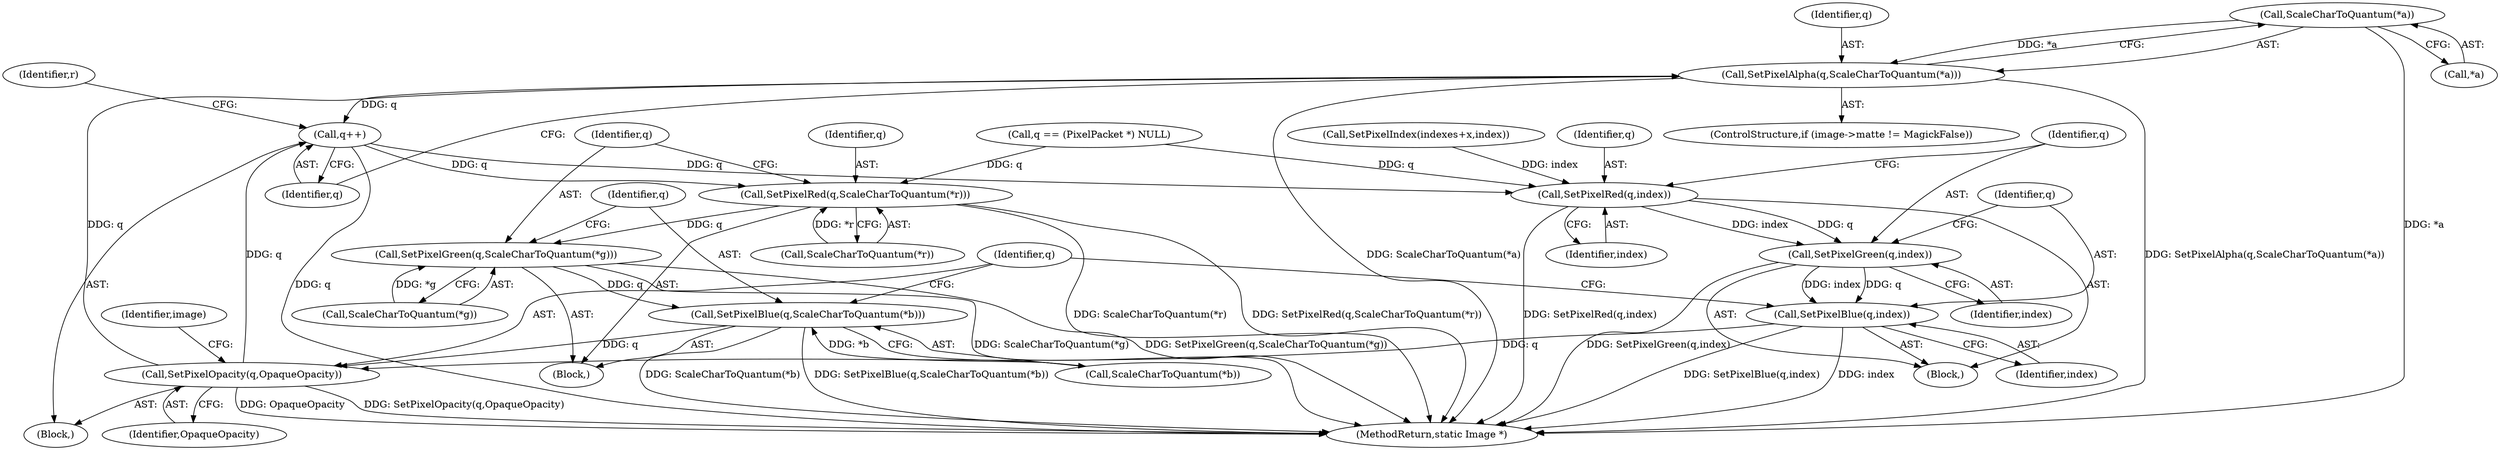 digraph "0_ImageMagick_f6e9d0d9955e85bdd7540b251cd50d598dacc5e6_19@pointer" {
"1001167" [label="(Call,ScaleCharToQuantum(*a))"];
"1001165" [label="(Call,SetPixelAlpha(q,ScaleCharToQuantum(*a)))"];
"1001170" [label="(Call,q++)"];
"1001120" [label="(Call,SetPixelRed(q,ScaleCharToQuantum(*r)))"];
"1001125" [label="(Call,SetPixelGreen(q,ScaleCharToQuantum(*g)))"];
"1001130" [label="(Call,SetPixelBlue(q,ScaleCharToQuantum(*b)))"];
"1001156" [label="(Call,SetPixelOpacity(q,OpaqueOpacity))"];
"1001147" [label="(Call,SetPixelRed(q,index))"];
"1001150" [label="(Call,SetPixelGreen(q,index))"];
"1001153" [label="(Call,SetPixelBlue(q,index))"];
"1001132" [label="(Call,ScaleCharToQuantum(*b))"];
"1001112" [label="(Block,)"];
"1001151" [label="(Identifier,q)"];
"1001171" [label="(Identifier,q)"];
"1001165" [label="(Call,SetPixelAlpha(q,ScaleCharToQuantum(*a)))"];
"1001173" [label="(Identifier,r)"];
"1001122" [label="(Call,ScaleCharToQuantum(*r))"];
"1001125" [label="(Call,SetPixelGreen(q,ScaleCharToQuantum(*g)))"];
"1001155" [label="(Identifier,index)"];
"1001130" [label="(Call,SetPixelBlue(q,ScaleCharToQuantum(*b)))"];
"1001121" [label="(Identifier,q)"];
"1001120" [label="(Call,SetPixelRed(q,ScaleCharToQuantum(*r)))"];
"1001158" [label="(Identifier,OpaqueOpacity)"];
"1001159" [label="(ControlStructure,if (image->matte != MagickFalse))"];
"1001152" [label="(Identifier,index)"];
"1001229" [label="(MethodReturn,static Image *)"];
"1001167" [label="(Call,ScaleCharToQuantum(*a))"];
"1001162" [label="(Identifier,image)"];
"1001147" [label="(Call,SetPixelRed(q,index))"];
"1001131" [label="(Identifier,q)"];
"1001142" [label="(Call,SetPixelIndex(indexes+x,index))"];
"1001150" [label="(Call,SetPixelGreen(q,index))"];
"1001148" [label="(Identifier,q)"];
"1001153" [label="(Call,SetPixelBlue(q,index))"];
"1001119" [label="(Block,)"];
"1001127" [label="(Call,ScaleCharToQuantum(*g))"];
"1001166" [label="(Identifier,q)"];
"1001168" [label="(Call,*a)"];
"1001126" [label="(Identifier,q)"];
"1001170" [label="(Call,q++)"];
"1001149" [label="(Identifier,index)"];
"1001136" [label="(Block,)"];
"1001156" [label="(Call,SetPixelOpacity(q,OpaqueOpacity))"];
"1000943" [label="(Call,q == (PixelPacket *) NULL)"];
"1001154" [label="(Identifier,q)"];
"1001157" [label="(Identifier,q)"];
"1001167" -> "1001165"  [label="AST: "];
"1001167" -> "1001168"  [label="CFG: "];
"1001168" -> "1001167"  [label="AST: "];
"1001165" -> "1001167"  [label="CFG: "];
"1001167" -> "1001229"  [label="DDG: *a"];
"1001167" -> "1001165"  [label="DDG: *a"];
"1001165" -> "1001159"  [label="AST: "];
"1001166" -> "1001165"  [label="AST: "];
"1001171" -> "1001165"  [label="CFG: "];
"1001165" -> "1001229"  [label="DDG: SetPixelAlpha(q,ScaleCharToQuantum(*a))"];
"1001165" -> "1001229"  [label="DDG: ScaleCharToQuantum(*a)"];
"1001156" -> "1001165"  [label="DDG: q"];
"1001165" -> "1001170"  [label="DDG: q"];
"1001170" -> "1001112"  [label="AST: "];
"1001170" -> "1001171"  [label="CFG: "];
"1001171" -> "1001170"  [label="AST: "];
"1001173" -> "1001170"  [label="CFG: "];
"1001170" -> "1001229"  [label="DDG: q"];
"1001170" -> "1001120"  [label="DDG: q"];
"1001170" -> "1001147"  [label="DDG: q"];
"1001156" -> "1001170"  [label="DDG: q"];
"1001120" -> "1001119"  [label="AST: "];
"1001120" -> "1001122"  [label="CFG: "];
"1001121" -> "1001120"  [label="AST: "];
"1001122" -> "1001120"  [label="AST: "];
"1001126" -> "1001120"  [label="CFG: "];
"1001120" -> "1001229"  [label="DDG: ScaleCharToQuantum(*r)"];
"1001120" -> "1001229"  [label="DDG: SetPixelRed(q,ScaleCharToQuantum(*r))"];
"1000943" -> "1001120"  [label="DDG: q"];
"1001122" -> "1001120"  [label="DDG: *r"];
"1001120" -> "1001125"  [label="DDG: q"];
"1001125" -> "1001119"  [label="AST: "];
"1001125" -> "1001127"  [label="CFG: "];
"1001126" -> "1001125"  [label="AST: "];
"1001127" -> "1001125"  [label="AST: "];
"1001131" -> "1001125"  [label="CFG: "];
"1001125" -> "1001229"  [label="DDG: ScaleCharToQuantum(*g)"];
"1001125" -> "1001229"  [label="DDG: SetPixelGreen(q,ScaleCharToQuantum(*g))"];
"1001127" -> "1001125"  [label="DDG: *g"];
"1001125" -> "1001130"  [label="DDG: q"];
"1001130" -> "1001119"  [label="AST: "];
"1001130" -> "1001132"  [label="CFG: "];
"1001131" -> "1001130"  [label="AST: "];
"1001132" -> "1001130"  [label="AST: "];
"1001157" -> "1001130"  [label="CFG: "];
"1001130" -> "1001229"  [label="DDG: SetPixelBlue(q,ScaleCharToQuantum(*b))"];
"1001130" -> "1001229"  [label="DDG: ScaleCharToQuantum(*b)"];
"1001132" -> "1001130"  [label="DDG: *b"];
"1001130" -> "1001156"  [label="DDG: q"];
"1001156" -> "1001112"  [label="AST: "];
"1001156" -> "1001158"  [label="CFG: "];
"1001157" -> "1001156"  [label="AST: "];
"1001158" -> "1001156"  [label="AST: "];
"1001162" -> "1001156"  [label="CFG: "];
"1001156" -> "1001229"  [label="DDG: SetPixelOpacity(q,OpaqueOpacity)"];
"1001156" -> "1001229"  [label="DDG: OpaqueOpacity"];
"1001153" -> "1001156"  [label="DDG: q"];
"1001147" -> "1001136"  [label="AST: "];
"1001147" -> "1001149"  [label="CFG: "];
"1001148" -> "1001147"  [label="AST: "];
"1001149" -> "1001147"  [label="AST: "];
"1001151" -> "1001147"  [label="CFG: "];
"1001147" -> "1001229"  [label="DDG: SetPixelRed(q,index)"];
"1000943" -> "1001147"  [label="DDG: q"];
"1001142" -> "1001147"  [label="DDG: index"];
"1001147" -> "1001150"  [label="DDG: q"];
"1001147" -> "1001150"  [label="DDG: index"];
"1001150" -> "1001136"  [label="AST: "];
"1001150" -> "1001152"  [label="CFG: "];
"1001151" -> "1001150"  [label="AST: "];
"1001152" -> "1001150"  [label="AST: "];
"1001154" -> "1001150"  [label="CFG: "];
"1001150" -> "1001229"  [label="DDG: SetPixelGreen(q,index)"];
"1001150" -> "1001153"  [label="DDG: q"];
"1001150" -> "1001153"  [label="DDG: index"];
"1001153" -> "1001136"  [label="AST: "];
"1001153" -> "1001155"  [label="CFG: "];
"1001154" -> "1001153"  [label="AST: "];
"1001155" -> "1001153"  [label="AST: "];
"1001157" -> "1001153"  [label="CFG: "];
"1001153" -> "1001229"  [label="DDG: index"];
"1001153" -> "1001229"  [label="DDG: SetPixelBlue(q,index)"];
}
